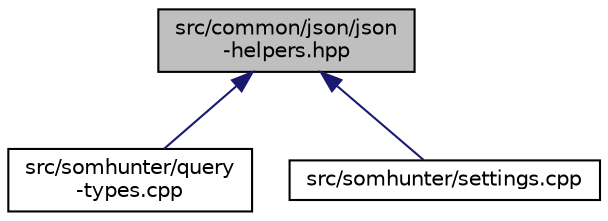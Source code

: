 digraph "src/common/json/json-helpers.hpp"
{
 // LATEX_PDF_SIZE
  edge [fontname="Helvetica",fontsize="10",labelfontname="Helvetica",labelfontsize="10"];
  node [fontname="Helvetica",fontsize="10",shape=record];
  Node1 [label="src/common/json/json\l-helpers.hpp",height=0.2,width=0.4,color="black", fillcolor="grey75", style="filled", fontcolor="black",tooltip="Implements convenience helper functions for JSON parsing."];
  Node1 -> Node2 [dir="back",color="midnightblue",fontsize="10",style="solid",fontname="Helvetica"];
  Node2 [label="src/somhunter/query\l-types.cpp",height=0.2,width=0.4,color="black", fillcolor="white", style="filled",URL="$query-types_8cpp.html",tooltip=" "];
  Node1 -> Node3 [dir="back",color="midnightblue",fontsize="10",style="solid",fontname="Helvetica"];
  Node3 [label="src/somhunter/settings.cpp",height=0.2,width=0.4,color="black", fillcolor="white", style="filled",URL="$settings_8cpp.html",tooltip=" "];
}
